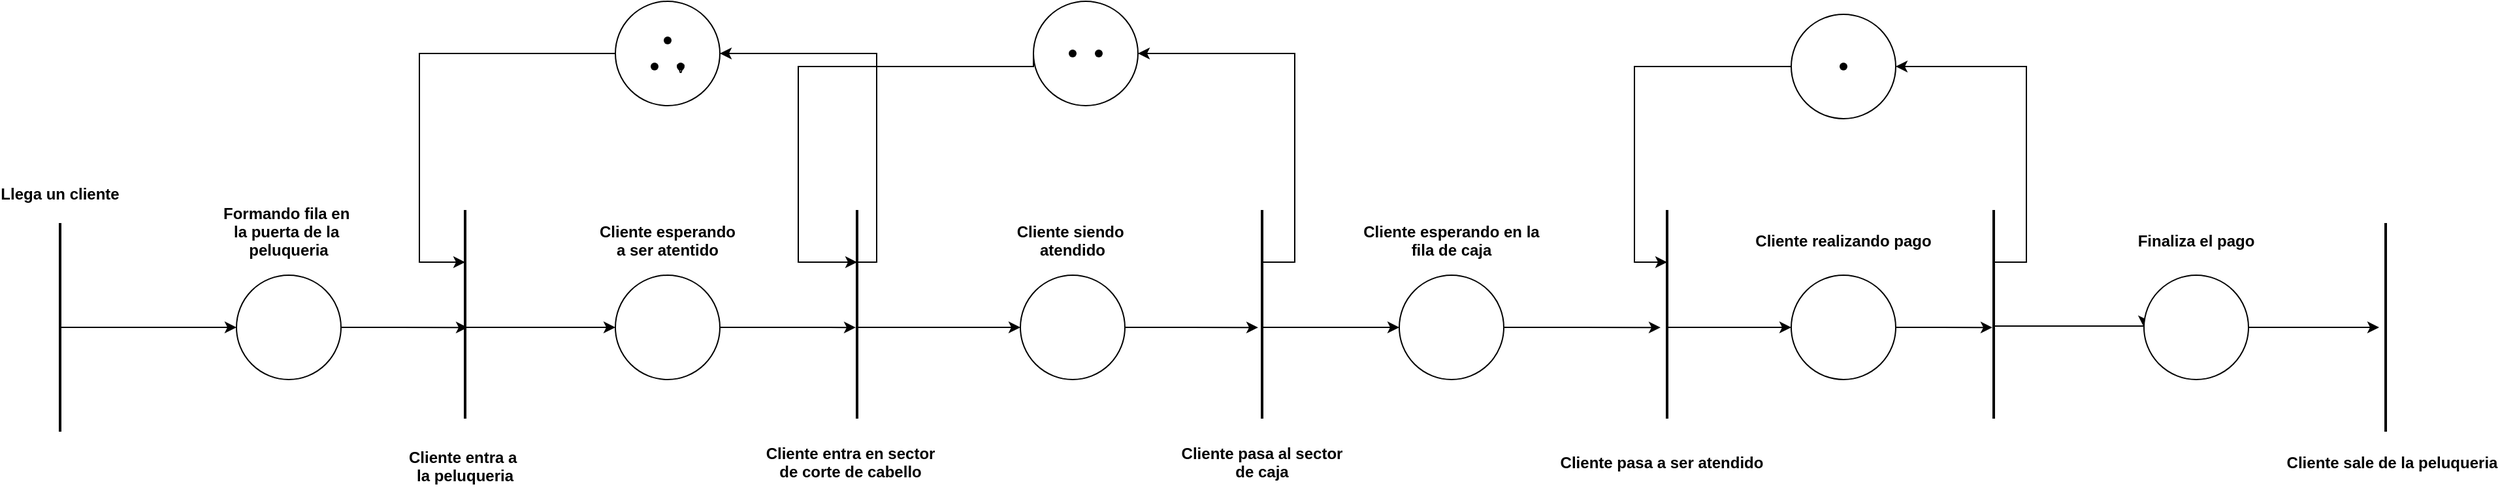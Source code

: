 <mxfile version="15.5.8" type="device"><diagram id="h1xLtfnbmFvPAORjDW9N" name="Page-1"><mxGraphModel dx="1102" dy="1651" grid="1" gridSize="10" guides="1" tooltips="1" connect="1" arrows="1" fold="1" page="1" pageScale="1" pageWidth="827" pageHeight="1169" math="0" shadow="0"><root><mxCell id="0"/><mxCell id="1" parent="0"/><mxCell id="7NqKIxGUbecrs8YGeOdH-2" value="Llega un cliente" style="text;align=center;fontStyle=1;verticalAlign=middle;spacingLeft=3;spacingRight=3;strokeColor=none;rotatable=0;points=[[0,0.5],[1,0.5]];portConstraint=eastwest;" parent="1" vertex="1"><mxGeometry x="15" y="84" width="80" height="26" as="geometry"/></mxCell><mxCell id="b-skg1Iz_93BLMEaVpuZ-5" style="edgeStyle=orthogonalEdgeStyle;rounded=0;orthogonalLoop=1;jettySize=auto;html=1;exitX=1;exitY=0.5;exitDx=0;exitDy=0;entryX=0.563;entryY=0.3;entryDx=0;entryDy=0;entryPerimeter=0;" parent="1" source="7NqKIxGUbecrs8YGeOdH-3" target="b-skg1Iz_93BLMEaVpuZ-4" edge="1"><mxGeometry relative="1" as="geometry"/></mxCell><mxCell id="7NqKIxGUbecrs8YGeOdH-3" value="" style="ellipse;whiteSpace=wrap;html=1;aspect=fixed;" parent="1" vertex="1"><mxGeometry x="190" y="160" width="80" height="80" as="geometry"/></mxCell><mxCell id="b-skg1Iz_93BLMEaVpuZ-1" value="Formando fila en &#10;la puerta de la &#10;peluqueria&#10;" style="text;align=center;fontStyle=1;verticalAlign=middle;spacingLeft=3;spacingRight=3;strokeColor=none;rotatable=0;points=[[0,0.5],[1,0.5]];portConstraint=eastwest;" parent="1" vertex="1"><mxGeometry x="190" y="120" width="80" height="26" as="geometry"/></mxCell><mxCell id="b-skg1Iz_93BLMEaVpuZ-3" style="edgeStyle=orthogonalEdgeStyle;rounded=0;orthogonalLoop=1;jettySize=auto;html=1;exitX=0.75;exitY=0.5;exitDx=0;exitDy=0;exitPerimeter=0;entryX=0;entryY=0.5;entryDx=0;entryDy=0;" parent="1" source="b-skg1Iz_93BLMEaVpuZ-2" target="7NqKIxGUbecrs8YGeOdH-3" edge="1"><mxGeometry relative="1" as="geometry"><Array as="points"><mxPoint x="55" y="200"/></Array></mxGeometry></mxCell><mxCell id="b-skg1Iz_93BLMEaVpuZ-2" value="" style="line;strokeWidth=2;direction=south;html=1;" parent="1" vertex="1"><mxGeometry x="50" y="120" width="10" height="160" as="geometry"/></mxCell><mxCell id="b-skg1Iz_93BLMEaVpuZ-8" style="edgeStyle=orthogonalEdgeStyle;rounded=0;orthogonalLoop=1;jettySize=auto;html=1;exitX=0.75;exitY=0.5;exitDx=0;exitDy=0;exitPerimeter=0;entryX=0;entryY=0.5;entryDx=0;entryDy=0;" parent="1" source="b-skg1Iz_93BLMEaVpuZ-4" target="b-skg1Iz_93BLMEaVpuZ-7" edge="1"><mxGeometry relative="1" as="geometry"><Array as="points"><mxPoint x="365" y="200"/></Array></mxGeometry></mxCell><mxCell id="b-skg1Iz_93BLMEaVpuZ-4" value="" style="line;strokeWidth=2;direction=south;html=1;" parent="1" vertex="1"><mxGeometry x="360" y="110" width="10" height="160" as="geometry"/></mxCell><mxCell id="b-skg1Iz_93BLMEaVpuZ-6" value="Cliente entra a &#10;la peluqueria&#10;" style="text;align=center;fontStyle=1;verticalAlign=middle;spacingLeft=3;spacingRight=3;strokeColor=none;rotatable=0;points=[[0,0.5],[1,0.5]];portConstraint=eastwest;" parent="1" vertex="1"><mxGeometry x="325" y="300" width="80" height="26" as="geometry"/></mxCell><mxCell id="b-skg1Iz_93BLMEaVpuZ-17" style="edgeStyle=orthogonalEdgeStyle;rounded=0;orthogonalLoop=1;jettySize=auto;html=1;exitX=1;exitY=0.5;exitDx=0;exitDy=0;entryX=0.563;entryY=0.6;entryDx=0;entryDy=0;entryPerimeter=0;" parent="1" source="b-skg1Iz_93BLMEaVpuZ-7" target="b-skg1Iz_93BLMEaVpuZ-15" edge="1"><mxGeometry relative="1" as="geometry"/></mxCell><mxCell id="b-skg1Iz_93BLMEaVpuZ-7" value="" style="ellipse;whiteSpace=wrap;html=1;aspect=fixed;" parent="1" vertex="1"><mxGeometry x="480" y="160" width="80" height="80" as="geometry"/></mxCell><mxCell id="b-skg1Iz_93BLMEaVpuZ-9" value="Cliente esperando&#10;a ser atentido" style="text;align=center;fontStyle=1;verticalAlign=middle;spacingLeft=3;spacingRight=3;strokeColor=none;rotatable=0;points=[[0,0.5],[1,0.5]];portConstraint=eastwest;" parent="1" vertex="1"><mxGeometry x="480" y="120" width="80" height="26" as="geometry"/></mxCell><mxCell id="b-skg1Iz_93BLMEaVpuZ-34" style="edgeStyle=orthogonalEdgeStyle;rounded=0;orthogonalLoop=1;jettySize=auto;html=1;exitX=0;exitY=0.5;exitDx=0;exitDy=0;entryX=0.25;entryY=0.5;entryDx=0;entryDy=0;entryPerimeter=0;" parent="1" source="b-skg1Iz_93BLMEaVpuZ-10" target="b-skg1Iz_93BLMEaVpuZ-4" edge="1"><mxGeometry relative="1" as="geometry"><Array as="points"><mxPoint x="330" y="-10"/><mxPoint x="330" y="150"/></Array></mxGeometry></mxCell><mxCell id="b-skg1Iz_93BLMEaVpuZ-10" value="" style="ellipse;whiteSpace=wrap;html=1;aspect=fixed;" parent="1" vertex="1"><mxGeometry x="480" y="-50" width="80" height="80" as="geometry"/></mxCell><mxCell id="b-skg1Iz_93BLMEaVpuZ-11" value="" style="shape=waypoint;sketch=0;fillStyle=solid;size=6;pointerEvents=1;points=[];fillColor=none;resizable=0;rotatable=0;perimeter=centerPerimeter;snapToPoint=1;" parent="1" vertex="1"><mxGeometry x="500" y="-40" width="40" height="40" as="geometry"/></mxCell><mxCell id="b-skg1Iz_93BLMEaVpuZ-12" value="v" style="shape=waypoint;sketch=0;fillStyle=solid;size=6;pointerEvents=1;points=[];fillColor=none;resizable=0;rotatable=0;perimeter=centerPerimeter;snapToPoint=1;" parent="1" vertex="1"><mxGeometry x="510" y="-20" width="40" height="40" as="geometry"/></mxCell><mxCell id="b-skg1Iz_93BLMEaVpuZ-13" value="" style="shape=waypoint;sketch=0;fillStyle=solid;size=6;pointerEvents=1;points=[];fillColor=none;resizable=0;rotatable=0;perimeter=centerPerimeter;snapToPoint=1;" parent="1" vertex="1"><mxGeometry x="490" y="-20" width="40" height="40" as="geometry"/></mxCell><mxCell id="b-skg1Iz_93BLMEaVpuZ-21" style="edgeStyle=orthogonalEdgeStyle;rounded=0;orthogonalLoop=1;jettySize=auto;html=1;exitX=0.75;exitY=0.5;exitDx=0;exitDy=0;exitPerimeter=0;entryX=0;entryY=0.5;entryDx=0;entryDy=0;" parent="1" source="b-skg1Iz_93BLMEaVpuZ-15" target="b-skg1Iz_93BLMEaVpuZ-20" edge="1"><mxGeometry relative="1" as="geometry"><Array as="points"><mxPoint x="665" y="200"/></Array></mxGeometry></mxCell><mxCell id="b-skg1Iz_93BLMEaVpuZ-31" style="edgeStyle=orthogonalEdgeStyle;rounded=0;orthogonalLoop=1;jettySize=auto;html=1;exitX=0.25;exitY=0.5;exitDx=0;exitDy=0;exitPerimeter=0;entryX=1;entryY=0.5;entryDx=0;entryDy=0;" parent="1" source="b-skg1Iz_93BLMEaVpuZ-15" target="b-skg1Iz_93BLMEaVpuZ-10" edge="1"><mxGeometry relative="1" as="geometry"><Array as="points"><mxPoint x="680" y="150"/><mxPoint x="680" y="-10"/></Array></mxGeometry></mxCell><mxCell id="b-skg1Iz_93BLMEaVpuZ-15" value="" style="line;strokeWidth=2;direction=south;html=1;" parent="1" vertex="1"><mxGeometry x="660" y="110" width="10" height="160" as="geometry"/></mxCell><mxCell id="b-skg1Iz_93BLMEaVpuZ-18" value="Cliente entra en sector&#10;de corte de cabello" style="text;align=center;fontStyle=1;verticalAlign=middle;spacingLeft=3;spacingRight=3;strokeColor=none;rotatable=0;points=[[0,0.5],[1,0.5]];portConstraint=eastwest;" parent="1" vertex="1"><mxGeometry x="620" y="290" width="80" height="26" as="geometry"/></mxCell><mxCell id="b-skg1Iz_93BLMEaVpuZ-25" style="edgeStyle=orthogonalEdgeStyle;rounded=0;orthogonalLoop=1;jettySize=auto;html=1;exitX=1;exitY=0.5;exitDx=0;exitDy=0;entryX=0.563;entryY=0.8;entryDx=0;entryDy=0;entryPerimeter=0;" parent="1" source="b-skg1Iz_93BLMEaVpuZ-20" target="b-skg1Iz_93BLMEaVpuZ-24" edge="1"><mxGeometry relative="1" as="geometry"/></mxCell><mxCell id="b-skg1Iz_93BLMEaVpuZ-20" value="" style="ellipse;whiteSpace=wrap;html=1;aspect=fixed;" parent="1" vertex="1"><mxGeometry x="790" y="160" width="80" height="80" as="geometry"/></mxCell><mxCell id="b-skg1Iz_93BLMEaVpuZ-22" value="Cliente siendo &#10;atendido" style="text;align=center;fontStyle=1;verticalAlign=middle;spacingLeft=3;spacingRight=3;strokeColor=none;rotatable=0;points=[[0,0.5],[1,0.5]];portConstraint=eastwest;" parent="1" vertex="1"><mxGeometry x="790" y="120" width="80" height="26" as="geometry"/></mxCell><mxCell id="b-skg1Iz_93BLMEaVpuZ-30" style="edgeStyle=orthogonalEdgeStyle;rounded=0;orthogonalLoop=1;jettySize=auto;html=1;exitX=0.25;exitY=0.5;exitDx=0;exitDy=0;exitPerimeter=0;entryX=1;entryY=0.5;entryDx=0;entryDy=0;" parent="1" source="b-skg1Iz_93BLMEaVpuZ-24" target="b-skg1Iz_93BLMEaVpuZ-26" edge="1"><mxGeometry relative="1" as="geometry"><Array as="points"><mxPoint x="1000" y="150"/><mxPoint x="1000" y="-10"/></Array></mxGeometry></mxCell><mxCell id="b-skg1Iz_93BLMEaVpuZ-37" style="edgeStyle=orthogonalEdgeStyle;rounded=0;orthogonalLoop=1;jettySize=auto;html=1;exitX=0.75;exitY=0.5;exitDx=0;exitDy=0;exitPerimeter=0;entryX=0;entryY=0.5;entryDx=0;entryDy=0;" parent="1" source="b-skg1Iz_93BLMEaVpuZ-24" target="b-skg1Iz_93BLMEaVpuZ-36" edge="1"><mxGeometry relative="1" as="geometry"><Array as="points"><mxPoint x="975" y="200"/></Array></mxGeometry></mxCell><mxCell id="b-skg1Iz_93BLMEaVpuZ-24" value="" style="line;strokeWidth=2;direction=south;html=1;" parent="1" vertex="1"><mxGeometry x="970" y="110" width="10" height="160" as="geometry"/></mxCell><mxCell id="b-skg1Iz_93BLMEaVpuZ-32" style="edgeStyle=orthogonalEdgeStyle;rounded=0;orthogonalLoop=1;jettySize=auto;html=1;exitX=0;exitY=0.5;exitDx=0;exitDy=0;entryX=0.25;entryY=0.5;entryDx=0;entryDy=0;entryPerimeter=0;" parent="1" source="b-skg1Iz_93BLMEaVpuZ-26" target="b-skg1Iz_93BLMEaVpuZ-15" edge="1"><mxGeometry relative="1" as="geometry"><Array as="points"><mxPoint x="800"/><mxPoint x="620"/><mxPoint x="620" y="150"/></Array></mxGeometry></mxCell><mxCell id="b-skg1Iz_93BLMEaVpuZ-26" value="" style="ellipse;whiteSpace=wrap;html=1;aspect=fixed;" parent="1" vertex="1"><mxGeometry x="800" y="-50" width="80" height="80" as="geometry"/></mxCell><mxCell id="b-skg1Iz_93BLMEaVpuZ-27" value="" style="shape=waypoint;sketch=0;fillStyle=solid;size=6;pointerEvents=1;points=[];fillColor=none;resizable=0;rotatable=0;perimeter=centerPerimeter;snapToPoint=1;" parent="1" vertex="1"><mxGeometry x="810" y="-30" width="40" height="40" as="geometry"/></mxCell><mxCell id="b-skg1Iz_93BLMEaVpuZ-28" value="" style="shape=waypoint;sketch=0;fillStyle=solid;size=6;pointerEvents=1;points=[];fillColor=none;resizable=0;rotatable=0;perimeter=centerPerimeter;snapToPoint=1;" parent="1" vertex="1"><mxGeometry x="830" y="-30" width="40" height="40" as="geometry"/></mxCell><mxCell id="b-skg1Iz_93BLMEaVpuZ-35" value="Cliente pasa al sector&#10;de caja" style="text;align=center;fontStyle=1;verticalAlign=middle;spacingLeft=3;spacingRight=3;strokeColor=none;rotatable=0;points=[[0,0.5],[1,0.5]];portConstraint=eastwest;" parent="1" vertex="1"><mxGeometry x="935" y="290" width="80" height="26" as="geometry"/></mxCell><mxCell id="b-skg1Iz_93BLMEaVpuZ-40" style="edgeStyle=orthogonalEdgeStyle;rounded=0;orthogonalLoop=1;jettySize=auto;html=1;exitX=1;exitY=0.5;exitDx=0;exitDy=0;entryX=0.563;entryY=1;entryDx=0;entryDy=0;entryPerimeter=0;" parent="1" source="b-skg1Iz_93BLMEaVpuZ-36" target="b-skg1Iz_93BLMEaVpuZ-39" edge="1"><mxGeometry relative="1" as="geometry"/></mxCell><mxCell id="b-skg1Iz_93BLMEaVpuZ-36" value="" style="ellipse;whiteSpace=wrap;html=1;aspect=fixed;" parent="1" vertex="1"><mxGeometry x="1080" y="160" width="80" height="80" as="geometry"/></mxCell><mxCell id="b-skg1Iz_93BLMEaVpuZ-38" value="Cliente esperando en la&#10;fila de caja" style="text;align=center;fontStyle=1;verticalAlign=middle;spacingLeft=3;spacingRight=3;strokeColor=none;rotatable=0;points=[[0,0.5],[1,0.5]];portConstraint=eastwest;" parent="1" vertex="1"><mxGeometry x="1080" y="120" width="80" height="26" as="geometry"/></mxCell><mxCell id="b-skg1Iz_93BLMEaVpuZ-42" style="edgeStyle=orthogonalEdgeStyle;rounded=0;orthogonalLoop=1;jettySize=auto;html=1;exitX=0.75;exitY=0.5;exitDx=0;exitDy=0;exitPerimeter=0;entryX=0;entryY=0.5;entryDx=0;entryDy=0;" parent="1" source="b-skg1Iz_93BLMEaVpuZ-39" target="b-skg1Iz_93BLMEaVpuZ-41" edge="1"><mxGeometry relative="1" as="geometry"><Array as="points"><mxPoint x="1285" y="200"/></Array></mxGeometry></mxCell><mxCell id="b-skg1Iz_93BLMEaVpuZ-39" value="" style="line;strokeWidth=2;direction=south;html=1;" parent="1" vertex="1"><mxGeometry x="1280" y="110" width="10" height="160" as="geometry"/></mxCell><mxCell id="b-skg1Iz_93BLMEaVpuZ-47" style="edgeStyle=orthogonalEdgeStyle;rounded=0;orthogonalLoop=1;jettySize=auto;html=1;exitX=1;exitY=0.5;exitDx=0;exitDy=0;entryX=0.563;entryY=0.6;entryDx=0;entryDy=0;entryPerimeter=0;" parent="1" source="b-skg1Iz_93BLMEaVpuZ-41" target="b-skg1Iz_93BLMEaVpuZ-46" edge="1"><mxGeometry relative="1" as="geometry"/></mxCell><mxCell id="b-skg1Iz_93BLMEaVpuZ-41" value="" style="ellipse;whiteSpace=wrap;html=1;aspect=fixed;" parent="1" vertex="1"><mxGeometry x="1380" y="160" width="80" height="80" as="geometry"/></mxCell><mxCell id="b-skg1Iz_93BLMEaVpuZ-43" value="Cliente pasa a ser atendido" style="text;align=center;fontStyle=1;verticalAlign=middle;spacingLeft=3;spacingRight=3;strokeColor=none;rotatable=0;points=[[0,0.5],[1,0.5]];portConstraint=eastwest;" parent="1" vertex="1"><mxGeometry x="1241" y="290" width="80" height="26" as="geometry"/></mxCell><mxCell id="b-skg1Iz_93BLMEaVpuZ-45" value="Cliente realizando pago" style="text;align=center;fontStyle=1;verticalAlign=middle;spacingLeft=3;spacingRight=3;strokeColor=none;rotatable=0;points=[[0,0.5],[1,0.5]];portConstraint=eastwest;" parent="1" vertex="1"><mxGeometry x="1380" y="120" width="80" height="26" as="geometry"/></mxCell><mxCell id="b-skg1Iz_93BLMEaVpuZ-53" style="edgeStyle=orthogonalEdgeStyle;rounded=0;orthogonalLoop=1;jettySize=auto;html=1;exitX=0.25;exitY=0.5;exitDx=0;exitDy=0;exitPerimeter=0;entryX=1;entryY=0.5;entryDx=0;entryDy=0;" parent="1" source="b-skg1Iz_93BLMEaVpuZ-46" target="b-skg1Iz_93BLMEaVpuZ-48" edge="1"><mxGeometry relative="1" as="geometry"><Array as="points"><mxPoint x="1560" y="150"/><mxPoint x="1560"/></Array></mxGeometry></mxCell><mxCell id="b-skg1Iz_93BLMEaVpuZ-55" style="edgeStyle=orthogonalEdgeStyle;rounded=0;orthogonalLoop=1;jettySize=auto;html=1;exitX=0.75;exitY=0.5;exitDx=0;exitDy=0;exitPerimeter=0;entryX=0;entryY=0.5;entryDx=0;entryDy=0;" parent="1" source="b-skg1Iz_93BLMEaVpuZ-46" target="b-skg1Iz_93BLMEaVpuZ-57" edge="1"><mxGeometry relative="1" as="geometry"><mxPoint x="1674" y="198.96" as="targetPoint"/><Array as="points"><mxPoint x="1535" y="199"/></Array></mxGeometry></mxCell><mxCell id="b-skg1Iz_93BLMEaVpuZ-46" value="" style="line;strokeWidth=2;direction=south;html=1;" parent="1" vertex="1"><mxGeometry x="1530" y="110" width="10" height="160" as="geometry"/></mxCell><mxCell id="b-skg1Iz_93BLMEaVpuZ-52" style="edgeStyle=orthogonalEdgeStyle;rounded=0;orthogonalLoop=1;jettySize=auto;html=1;exitX=0;exitY=0.5;exitDx=0;exitDy=0;entryX=0.25;entryY=0.5;entryDx=0;entryDy=0;entryPerimeter=0;" parent="1" source="b-skg1Iz_93BLMEaVpuZ-48" target="b-skg1Iz_93BLMEaVpuZ-39" edge="1"><mxGeometry relative="1" as="geometry"><Array as="points"><mxPoint x="1260"/><mxPoint x="1260" y="150"/></Array></mxGeometry></mxCell><mxCell id="b-skg1Iz_93BLMEaVpuZ-48" value="" style="ellipse;whiteSpace=wrap;html=1;aspect=fixed;" parent="1" vertex="1"><mxGeometry x="1380" y="-40" width="80" height="80" as="geometry"/></mxCell><mxCell id="b-skg1Iz_93BLMEaVpuZ-51" value="" style="shape=waypoint;sketch=0;fillStyle=solid;size=6;pointerEvents=1;points=[];fillColor=none;resizable=0;rotatable=0;perimeter=centerPerimeter;snapToPoint=1;" parent="1" vertex="1"><mxGeometry x="1400" y="-20" width="40" height="40" as="geometry"/></mxCell><mxCell id="b-skg1Iz_93BLMEaVpuZ-56" value="Finaliza el pago" style="text;align=center;fontStyle=1;verticalAlign=middle;spacingLeft=3;spacingRight=3;strokeColor=none;rotatable=0;points=[[0,0.5],[1,0.5]];portConstraint=eastwest;" parent="1" vertex="1"><mxGeometry x="1650" y="120" width="80" height="26" as="geometry"/></mxCell><mxCell id="b-skg1Iz_93BLMEaVpuZ-59" style="edgeStyle=orthogonalEdgeStyle;rounded=0;orthogonalLoop=1;jettySize=auto;html=1;exitX=1;exitY=0.5;exitDx=0;exitDy=0;" parent="1" source="b-skg1Iz_93BLMEaVpuZ-57" target="b-skg1Iz_93BLMEaVpuZ-58" edge="1"><mxGeometry relative="1" as="geometry"/></mxCell><mxCell id="b-skg1Iz_93BLMEaVpuZ-57" value="" style="ellipse;whiteSpace=wrap;html=1;aspect=fixed;" parent="1" vertex="1"><mxGeometry x="1650" y="160" width="80" height="80" as="geometry"/></mxCell><mxCell id="b-skg1Iz_93BLMEaVpuZ-58" value="" style="line;strokeWidth=2;direction=south;html=1;" parent="1" vertex="1"><mxGeometry x="1830" y="120" width="10" height="160" as="geometry"/></mxCell><mxCell id="b-skg1Iz_93BLMEaVpuZ-60" value="Cliente sale de la peluqueria" style="text;align=center;fontStyle=1;verticalAlign=middle;spacingLeft=3;spacingRight=3;strokeColor=none;rotatable=0;points=[[0,0.5],[1,0.5]];portConstraint=eastwest;" parent="1" vertex="1"><mxGeometry x="1800" y="290" width="80" height="26" as="geometry"/></mxCell></root></mxGraphModel></diagram></mxfile>